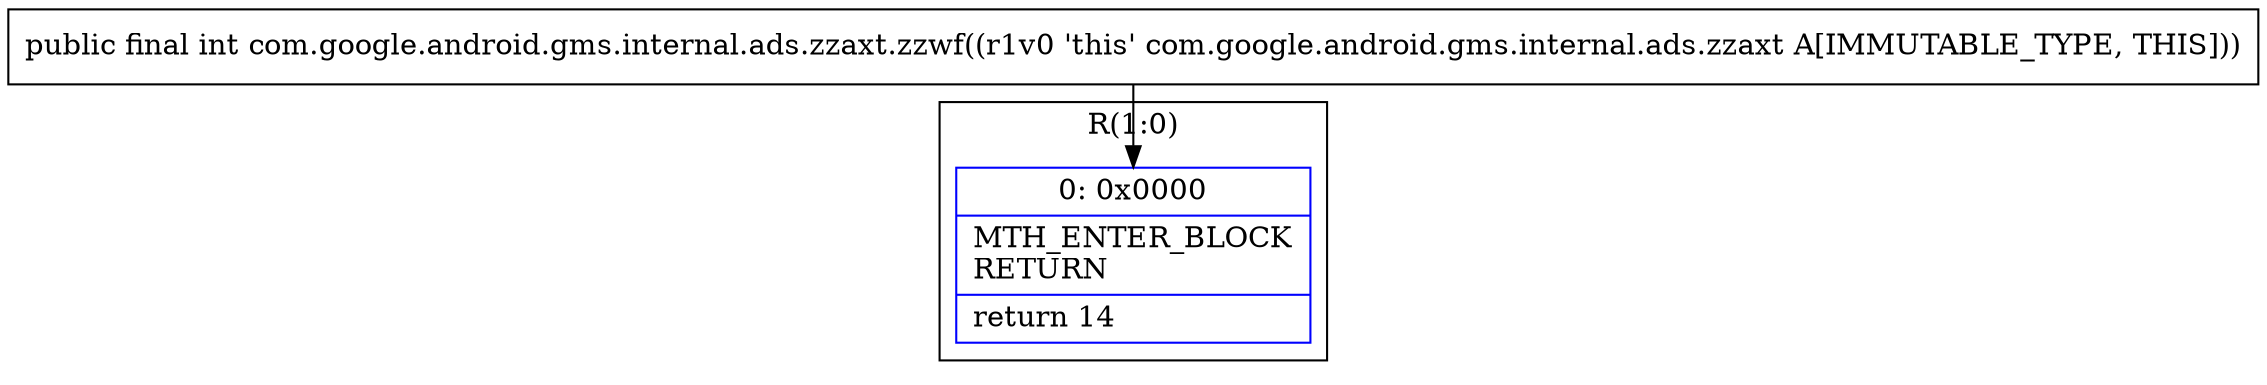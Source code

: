 digraph "CFG forcom.google.android.gms.internal.ads.zzaxt.zzwf()I" {
subgraph cluster_Region_265545338 {
label = "R(1:0)";
node [shape=record,color=blue];
Node_0 [shape=record,label="{0\:\ 0x0000|MTH_ENTER_BLOCK\lRETURN\l|return 14\l}"];
}
MethodNode[shape=record,label="{public final int com.google.android.gms.internal.ads.zzaxt.zzwf((r1v0 'this' com.google.android.gms.internal.ads.zzaxt A[IMMUTABLE_TYPE, THIS])) }"];
MethodNode -> Node_0;
}

